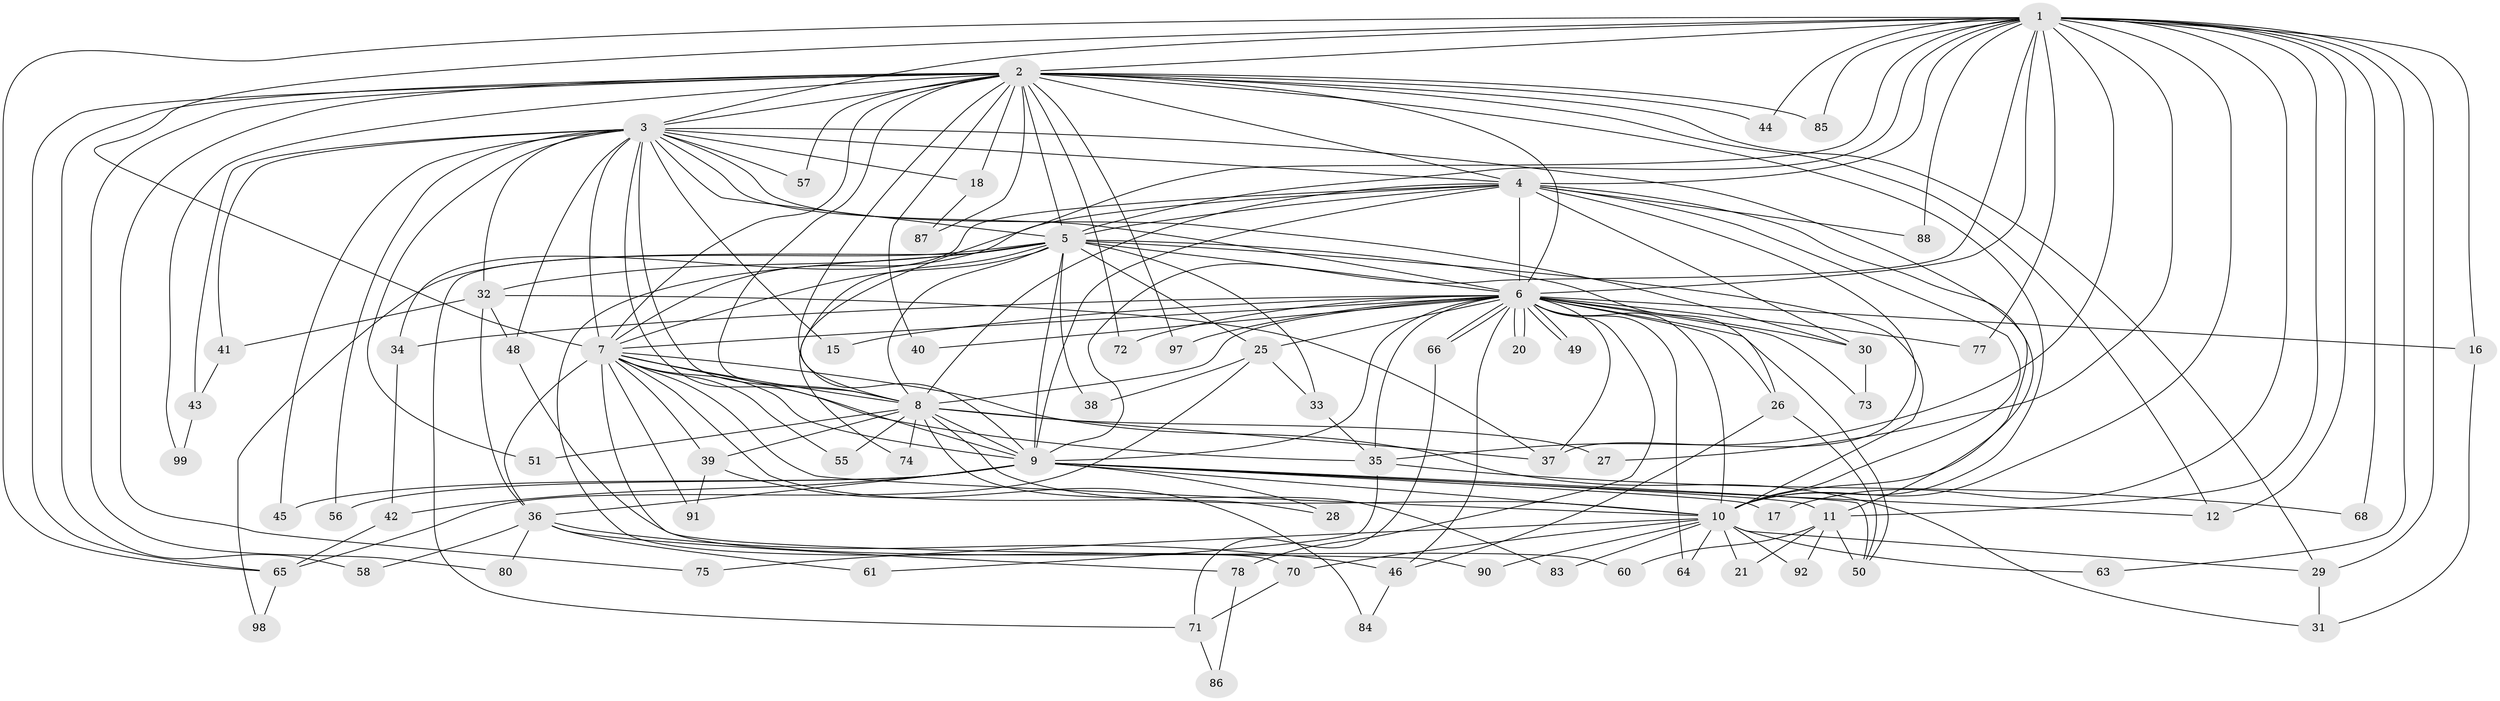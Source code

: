 // original degree distribution, {23: 0.01, 25: 0.01, 21: 0.01, 15: 0.01, 16: 0.02, 33: 0.01, 18: 0.01, 20: 0.02, 7: 0.02, 3: 0.25, 2: 0.52, 5: 0.02, 4: 0.07, 6: 0.02}
// Generated by graph-tools (version 1.1) at 2025/38/02/21/25 10:38:52]
// undirected, 76 vertices, 193 edges
graph export_dot {
graph [start="1"]
  node [color=gray90,style=filled];
  1 [super="+53"];
  2 [super="+89"];
  3 [super="+24"];
  4 [super="+14"];
  5 [super="+23"];
  6 [super="+95"];
  7 [super="+82"];
  8 [super="+19"];
  9 [super="+13"];
  10 [super="+22"];
  11 [super="+94"];
  12 [super="+100"];
  15;
  16;
  17;
  18;
  20;
  21;
  25;
  26 [super="+93"];
  27;
  28;
  29 [super="+59"];
  30 [super="+62"];
  31 [super="+76"];
  32 [super="+52"];
  33;
  34;
  35 [super="+96"];
  36 [super="+47"];
  37 [super="+79"];
  38;
  39;
  40;
  41;
  42;
  43;
  44;
  45;
  46 [super="+69"];
  48;
  49;
  50 [super="+54"];
  51;
  55;
  56;
  57;
  58;
  60;
  61;
  63;
  64;
  65 [super="+67"];
  66;
  68;
  70;
  71 [super="+81"];
  72;
  73;
  74;
  75;
  77;
  78;
  80;
  83;
  84;
  85;
  86;
  87;
  88;
  90;
  91;
  92;
  97;
  98;
  99;
  1 -- 2;
  1 -- 3;
  1 -- 4;
  1 -- 5;
  1 -- 6;
  1 -- 7;
  1 -- 8;
  1 -- 9;
  1 -- 10 [weight=2];
  1 -- 11;
  1 -- 12;
  1 -- 16;
  1 -- 17;
  1 -- 27;
  1 -- 35;
  1 -- 44;
  1 -- 63;
  1 -- 68;
  1 -- 77;
  1 -- 85;
  1 -- 88;
  1 -- 65;
  1 -- 29;
  2 -- 3;
  2 -- 4;
  2 -- 5 [weight=2];
  2 -- 6;
  2 -- 7;
  2 -- 8;
  2 -- 9;
  2 -- 10;
  2 -- 12;
  2 -- 18;
  2 -- 29;
  2 -- 40;
  2 -- 44;
  2 -- 57;
  2 -- 58;
  2 -- 72;
  2 -- 75;
  2 -- 80;
  2 -- 85;
  2 -- 87;
  2 -- 97;
  2 -- 99;
  2 -- 65;
  3 -- 4;
  3 -- 5;
  3 -- 6;
  3 -- 7;
  3 -- 8;
  3 -- 9 [weight=2];
  3 -- 10;
  3 -- 15;
  3 -- 18;
  3 -- 30;
  3 -- 32;
  3 -- 41;
  3 -- 43;
  3 -- 45;
  3 -- 48;
  3 -- 51;
  3 -- 56;
  3 -- 57;
  4 -- 5;
  4 -- 6 [weight=2];
  4 -- 7;
  4 -- 8;
  4 -- 9;
  4 -- 10 [weight=2];
  4 -- 11;
  4 -- 34;
  4 -- 88;
  4 -- 37;
  4 -- 30;
  5 -- 6;
  5 -- 7;
  5 -- 8;
  5 -- 9;
  5 -- 10;
  5 -- 26;
  5 -- 33;
  5 -- 38;
  5 -- 70;
  5 -- 71;
  5 -- 98;
  5 -- 32;
  5 -- 25;
  5 -- 74;
  6 -- 7;
  6 -- 8;
  6 -- 9;
  6 -- 10;
  6 -- 15;
  6 -- 16;
  6 -- 20;
  6 -- 20;
  6 -- 25;
  6 -- 26;
  6 -- 30;
  6 -- 34;
  6 -- 40;
  6 -- 46;
  6 -- 49;
  6 -- 49;
  6 -- 64;
  6 -- 66;
  6 -- 66;
  6 -- 72;
  6 -- 73;
  6 -- 77;
  6 -- 78;
  6 -- 97;
  6 -- 37;
  6 -- 50;
  6 -- 35;
  7 -- 8;
  7 -- 9;
  7 -- 10;
  7 -- 28;
  7 -- 31;
  7 -- 36;
  7 -- 39;
  7 -- 55;
  7 -- 90;
  7 -- 91;
  7 -- 35;
  8 -- 9 [weight=2];
  8 -- 10;
  8 -- 27;
  8 -- 37;
  8 -- 39;
  8 -- 51;
  8 -- 74;
  8 -- 83;
  8 -- 55;
  9 -- 10;
  9 -- 17;
  9 -- 28;
  9 -- 42;
  9 -- 45;
  9 -- 50;
  9 -- 56;
  9 -- 36 [weight=2];
  9 -- 12;
  9 -- 11;
  10 -- 21;
  10 -- 29;
  10 -- 63;
  10 -- 64;
  10 -- 70;
  10 -- 75;
  10 -- 83;
  10 -- 90;
  10 -- 92;
  11 -- 21;
  11 -- 50;
  11 -- 60;
  11 -- 92;
  16 -- 31;
  18 -- 87;
  25 -- 33;
  25 -- 38;
  25 -- 65;
  26 -- 46;
  26 -- 50;
  29 -- 31;
  30 -- 73;
  32 -- 37;
  32 -- 41;
  32 -- 48;
  32 -- 36;
  33 -- 35;
  34 -- 42;
  35 -- 61;
  35 -- 68;
  36 -- 61;
  36 -- 80;
  36 -- 46;
  36 -- 58;
  36 -- 78;
  39 -- 84;
  39 -- 91;
  41 -- 43;
  42 -- 65;
  43 -- 99;
  46 -- 84;
  48 -- 60;
  65 -- 98;
  66 -- 71;
  70 -- 71;
  71 -- 86;
  78 -- 86;
}
